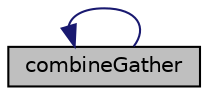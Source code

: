 digraph "combineGather"
{
  bgcolor="transparent";
  edge [fontname="Helvetica",fontsize="10",labelfontname="Helvetica",labelfontsize="10"];
  node [fontname="Helvetica",fontsize="10",shape=record];
  rankdir="LR";
  Node3626 [label="combineGather",height=0.2,width=0.4,color="black", fillcolor="grey75", style="filled", fontcolor="black"];
  Node3626 -> Node3626 [dir="back",color="midnightblue",fontsize="10",style="solid",fontname="Helvetica"];
}
